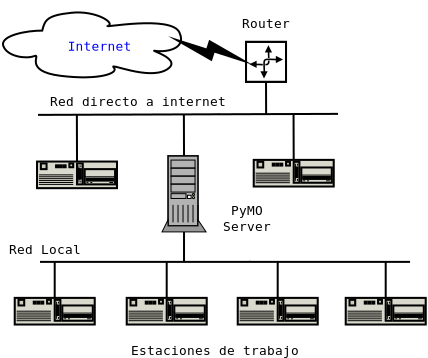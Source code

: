 <?xml version="1.0"?>
<dia:diagram xmlns:dia="http://www.lysator.liu.se/~alla/dia/">
  <dia:layer name="Background" visible="true">
    <dia:object type="Network - Cloud" version="0" id="O0">
      <dia:attribute name="obj_pos">
        <dia:point val="10.049,1.328"/>
      </dia:attribute>
      <dia:attribute name="obj_bb">
        <dia:rectangle val="9.525,0.804;19.475,5.096"/>
      </dia:attribute>
      <dia:attribute name="elem_corner">
        <dia:point val="10.049,1.328"/>
      </dia:attribute>
      <dia:attribute name="elem_width">
        <dia:real val="8.902"/>
      </dia:attribute>
      <dia:attribute name="elem_height">
        <dia:real val="3.245"/>
      </dia:attribute>
      <dia:attribute name="border_color">
        <dia:color val="#0000ff"/>
      </dia:attribute>
      <dia:attribute name="show_background">
        <dia:boolean val="true"/>
      </dia:attribute>
      <dia:attribute name="flip_horizontal">
        <dia:boolean val="false"/>
      </dia:attribute>
      <dia:attribute name="flip_vertical">
        <dia:boolean val="false"/>
      </dia:attribute>
      <dia:attribute name="padding">
        <dia:real val="0.354"/>
      </dia:attribute>
      <dia:attribute name="text">
        <dia:composite type="text">
          <dia:attribute name="string">
            <dia:string>#Internet#</dia:string>
          </dia:attribute>
          <dia:attribute name="font">
            <dia:font name="Courier"/>
          </dia:attribute>
          <dia:attribute name="height">
            <dia:real val="0.8"/>
          </dia:attribute>
          <dia:attribute name="pos">
            <dia:point val="14.739,3.224"/>
          </dia:attribute>
          <dia:attribute name="color">
            <dia:color val="#0000ff"/>
          </dia:attribute>
          <dia:attribute name="alignment">
            <dia:enum val="1"/>
          </dia:attribute>
        </dia:composite>
      </dia:attribute>
    </dia:object>
    <dia:object type="Network - Router Symbol" version="0" id="O1">
      <dia:attribute name="obj_pos">
        <dia:point val="22.2,2.8"/>
      </dia:attribute>
      <dia:attribute name="obj_bb">
        <dia:rectangle val="21.519,2.119;24.881,5.481"/>
      </dia:attribute>
      <dia:attribute name="elem_corner">
        <dia:point val="22.2,2.8"/>
      </dia:attribute>
      <dia:attribute name="elem_width">
        <dia:real val="2"/>
      </dia:attribute>
      <dia:attribute name="elem_height">
        <dia:real val="2"/>
      </dia:attribute>
      <dia:attribute name="border_color">
        <dia:color val="#008200"/>
      </dia:attribute>
      <dia:attribute name="inner_color">
        <dia:color val="#008200"/>
      </dia:attribute>
      <dia:attribute name="show_background">
        <dia:boolean val="false"/>
      </dia:attribute>
      <dia:attribute name="flip_horizontal">
        <dia:boolean val="false"/>
      </dia:attribute>
      <dia:attribute name="flip_vertical">
        <dia:boolean val="false"/>
      </dia:attribute>
      <dia:attribute name="padding">
        <dia:real val="0.354"/>
      </dia:attribute>
    </dia:object>
    <dia:object type="Network - WAN Link" version="1" id="O2">
      <dia:attribute name="obj_pos">
        <dia:point val="18.645,2.666"/>
      </dia:attribute>
      <dia:attribute name="obj_bb">
        <dia:rectangle val="18.645,2.666;22.2,3.8"/>
      </dia:attribute>
      <dia:attribute name="conn_endpoints">
        <dia:point val="18.645,2.666"/>
        <dia:point val="22.2,3.8"/>
      </dia:attribute>
      <dia:attribute name="width">
        <dia:real val="1"/>
      </dia:attribute>
      <dia:connections>
        <dia:connection handle="0" to="O0" connection="2"/>
        <dia:connection handle="1" to="O1" connection="0"/>
      </dia:connections>
    </dia:object>
    <dia:object type="Standard - Text" version="0" id="O3">
      <dia:attribute name="obj_pos">
        <dia:point val="23.2,2.1"/>
      </dia:attribute>
      <dia:attribute name="obj_bb">
        <dia:rectangle val="21.596,1.483;24.754,2.283"/>
      </dia:attribute>
      <dia:attribute name="text">
        <dia:composite type="text">
          <dia:attribute name="string">
            <dia:string>#Router#</dia:string>
          </dia:attribute>
          <dia:attribute name="font">
            <dia:font name="Courier"/>
          </dia:attribute>
          <dia:attribute name="height">
            <dia:real val="0.8"/>
          </dia:attribute>
          <dia:attribute name="pos">
            <dia:point val="23.2,2.1"/>
          </dia:attribute>
          <dia:attribute name="color">
            <dia:color val="#000000"/>
          </dia:attribute>
          <dia:attribute name="alignment">
            <dia:enum val="1"/>
          </dia:attribute>
        </dia:composite>
      </dia:attribute>
    </dia:object>
    <dia:object type="Network - Bus" version="0" id="O4">
      <dia:attribute name="obj_pos">
        <dia:point val="11.85,6.45"/>
      </dia:attribute>
      <dia:attribute name="obj_bb">
        <dia:rectangle val="11.8,4.8;26.8,8.783"/>
      </dia:attribute>
      <dia:attribute name="conn_endpoints">
        <dia:point val="11.85,6.45"/>
        <dia:point val="26.75,6.4"/>
      </dia:attribute>
      <dia:attribute name="bus_handles">
        <dia:point val="13.75,8.783"/>
        <dia:point val="16.2,6.45"/>
        <dia:point val="23.2,4.8"/>
        <dia:point val="20.827,6.39"/>
        <dia:point val="19.1,8.5"/>
        <dia:point val="24.584,8.699"/>
      </dia:attribute>
      <dia:connections>
        <dia:connection handle="2" to="O6" connection="6"/>
        <dia:connection handle="4" to="O1" connection="2"/>
        <dia:connection handle="6" to="O5" connection="0"/>
        <dia:connection handle="7" to="O7" connection="6"/>
      </dia:connections>
    </dia:object>
    <dia:object type="Network - General Computer (Tower)" version="0" id="O5">
      <dia:attribute name="obj_pos">
        <dia:point val="19.1,12.3"/>
      </dia:attribute>
      <dia:attribute name="obj_bb">
        <dia:rectangle val="-187.201,-196.751;225.401,217.551"/>
      </dia:attribute>
      <dia:attribute name="elem_corner">
        <dia:point val="18.05,8.5"/>
      </dia:attribute>
      <dia:attribute name="elem_width">
        <dia:real val="2.1"/>
      </dia:attribute>
      <dia:attribute name="elem_height">
        <dia:real val="3.8"/>
      </dia:attribute>
      <dia:attribute name="magnify">
        <dia:real val="1"/>
      </dia:attribute>
      <dia:attribute name="text">
        <dia:composite type="text">
          <dia:attribute name="string">
            <dia:string>##</dia:string>
          </dia:attribute>
          <dia:attribute name="font">
            <dia:font name="Courier"/>
          </dia:attribute>
          <dia:attribute name="height">
            <dia:real val="1"/>
          </dia:attribute>
          <dia:attribute name="pos">
            <dia:point val="19.1,13.171"/>
          </dia:attribute>
          <dia:attribute name="color">
            <dia:color val="#000000"/>
          </dia:attribute>
          <dia:attribute name="alignment">
            <dia:enum val="1"/>
          </dia:attribute>
        </dia:composite>
      </dia:attribute>
    </dia:object>
    <dia:object type="Network - A Desktop PC" version="0" id="O6">
      <dia:attribute name="obj_pos">
        <dia:point val="11.75,8.783"/>
      </dia:attribute>
      <dia:attribute name="obj_bb">
        <dia:rectangle val="11.226,8.259;16.274,10.641"/>
      </dia:attribute>
      <dia:attribute name="elem_corner">
        <dia:point val="11.75,8.783"/>
      </dia:attribute>
      <dia:attribute name="elem_width">
        <dia:real val="4.0"/>
      </dia:attribute>
      <dia:attribute name="elem_height">
        <dia:real val="1.333"/>
      </dia:attribute>
      <dia:attribute name="show_background">
        <dia:boolean val="true"/>
      </dia:attribute>
      <dia:attribute name="flip_horizontal">
        <dia:boolean val="false"/>
      </dia:attribute>
      <dia:attribute name="flip_vertical">
        <dia:boolean val="false"/>
      </dia:attribute>
      <dia:attribute name="padding">
        <dia:real val="0.354"/>
      </dia:attribute>
    </dia:object>
    <dia:object type="Network - A Desktop PC" version="0" id="O7">
      <dia:attribute name="obj_pos">
        <dia:point val="22.584,8.699"/>
      </dia:attribute>
      <dia:attribute name="obj_bb">
        <dia:rectangle val="22.06,8.175;27.108,10.556"/>
      </dia:attribute>
      <dia:attribute name="elem_corner">
        <dia:point val="22.584,8.699"/>
      </dia:attribute>
      <dia:attribute name="elem_width">
        <dia:real val="4.0"/>
      </dia:attribute>
      <dia:attribute name="elem_height">
        <dia:real val="1.333"/>
      </dia:attribute>
      <dia:attribute name="show_background">
        <dia:boolean val="true"/>
      </dia:attribute>
      <dia:attribute name="flip_horizontal">
        <dia:boolean val="false"/>
      </dia:attribute>
      <dia:attribute name="flip_vertical">
        <dia:boolean val="false"/>
      </dia:attribute>
      <dia:attribute name="padding">
        <dia:real val="0.354"/>
      </dia:attribute>
    </dia:object>
    <dia:object type="Network - Bus" version="0" id="O8">
      <dia:attribute name="obj_pos">
        <dia:point val="11.95,13.8"/>
      </dia:attribute>
      <dia:attribute name="obj_bb">
        <dia:rectangle val="11.9,12.3;30.4,15.599"/>
      </dia:attribute>
      <dia:attribute name="conn_endpoints">
        <dia:point val="11.95,13.8"/>
        <dia:point val="30.35,13.8"/>
      </dia:attribute>
      <dia:attribute name="bus_handles">
        <dia:point val="12.634,15.599"/>
        <dia:point val="18.234,15.599"/>
        <dia:point val="19.1,12.3"/>
        <dia:point val="22.4,13.75"/>
        <dia:point val="23.784,15.599"/>
        <dia:point val="29.184,15.599"/>
      </dia:attribute>
      <dia:connections>
        <dia:connection handle="2" to="O9" connection="6"/>
        <dia:connection handle="3" to="O10" connection="6"/>
        <dia:connection handle="4" to="O5" connection="1"/>
        <dia:connection handle="6" to="O11" connection="6"/>
        <dia:connection handle="7" to="O12" connection="6"/>
      </dia:connections>
    </dia:object>
    <dia:object type="Network - A Desktop PC" version="0" id="O9">
      <dia:attribute name="obj_pos">
        <dia:point val="10.634,15.599"/>
      </dia:attribute>
      <dia:attribute name="obj_bb">
        <dia:rectangle val="10.11,15.075;15.158,17.456"/>
      </dia:attribute>
      <dia:attribute name="elem_corner">
        <dia:point val="10.634,15.599"/>
      </dia:attribute>
      <dia:attribute name="elem_width">
        <dia:real val="4.0"/>
      </dia:attribute>
      <dia:attribute name="elem_height">
        <dia:real val="1.333"/>
      </dia:attribute>
      <dia:attribute name="show_background">
        <dia:boolean val="true"/>
      </dia:attribute>
      <dia:attribute name="flip_horizontal">
        <dia:boolean val="false"/>
      </dia:attribute>
      <dia:attribute name="flip_vertical">
        <dia:boolean val="false"/>
      </dia:attribute>
      <dia:attribute name="padding">
        <dia:real val="0.354"/>
      </dia:attribute>
    </dia:object>
    <dia:object type="Network - A Desktop PC" version="0" id="O10">
      <dia:attribute name="obj_pos">
        <dia:point val="16.234,15.599"/>
      </dia:attribute>
      <dia:attribute name="obj_bb">
        <dia:rectangle val="15.71,15.075;20.758,17.456"/>
      </dia:attribute>
      <dia:attribute name="elem_corner">
        <dia:point val="16.234,15.599"/>
      </dia:attribute>
      <dia:attribute name="elem_width">
        <dia:real val="4.0"/>
      </dia:attribute>
      <dia:attribute name="elem_height">
        <dia:real val="1.333"/>
      </dia:attribute>
      <dia:attribute name="show_background">
        <dia:boolean val="true"/>
      </dia:attribute>
      <dia:attribute name="flip_horizontal">
        <dia:boolean val="false"/>
      </dia:attribute>
      <dia:attribute name="flip_vertical">
        <dia:boolean val="false"/>
      </dia:attribute>
      <dia:attribute name="padding">
        <dia:real val="0.354"/>
      </dia:attribute>
    </dia:object>
    <dia:object type="Network - A Desktop PC" version="0" id="O11">
      <dia:attribute name="obj_pos">
        <dia:point val="21.784,15.599"/>
      </dia:attribute>
      <dia:attribute name="obj_bb">
        <dia:rectangle val="21.26,15.075;26.308,17.456"/>
      </dia:attribute>
      <dia:attribute name="elem_corner">
        <dia:point val="21.784,15.599"/>
      </dia:attribute>
      <dia:attribute name="elem_width">
        <dia:real val="4.0"/>
      </dia:attribute>
      <dia:attribute name="elem_height">
        <dia:real val="1.333"/>
      </dia:attribute>
      <dia:attribute name="show_background">
        <dia:boolean val="true"/>
      </dia:attribute>
      <dia:attribute name="flip_horizontal">
        <dia:boolean val="false"/>
      </dia:attribute>
      <dia:attribute name="flip_vertical">
        <dia:boolean val="false"/>
      </dia:attribute>
      <dia:attribute name="padding">
        <dia:real val="0.354"/>
      </dia:attribute>
    </dia:object>
    <dia:object type="Network - A Desktop PC" version="0" id="O12">
      <dia:attribute name="obj_pos">
        <dia:point val="27.184,15.599"/>
      </dia:attribute>
      <dia:attribute name="obj_bb">
        <dia:rectangle val="26.66,15.075;31.708,17.456"/>
      </dia:attribute>
      <dia:attribute name="elem_corner">
        <dia:point val="27.184,15.599"/>
      </dia:attribute>
      <dia:attribute name="elem_width">
        <dia:real val="4.0"/>
      </dia:attribute>
      <dia:attribute name="elem_height">
        <dia:real val="1.333"/>
      </dia:attribute>
      <dia:attribute name="show_background">
        <dia:boolean val="true"/>
      </dia:attribute>
      <dia:attribute name="flip_horizontal">
        <dia:boolean val="false"/>
      </dia:attribute>
      <dia:attribute name="flip_vertical">
        <dia:boolean val="false"/>
      </dia:attribute>
      <dia:attribute name="padding">
        <dia:real val="0.354"/>
      </dia:attribute>
    </dia:object>
    <dia:object type="Standard - Text" version="0" id="O13">
      <dia:attribute name="obj_pos">
        <dia:point val="22.25,11.45"/>
      </dia:attribute>
      <dia:attribute name="obj_bb">
        <dia:rectangle val="20.646,10.833;23.804,12.433"/>
      </dia:attribute>
      <dia:attribute name="text">
        <dia:composite type="text">
          <dia:attribute name="string">
            <dia:string>#PyMO
Server#</dia:string>
          </dia:attribute>
          <dia:attribute name="font">
            <dia:font name="Courier"/>
          </dia:attribute>
          <dia:attribute name="height">
            <dia:real val="0.8"/>
          </dia:attribute>
          <dia:attribute name="pos">
            <dia:point val="22.25,11.45"/>
          </dia:attribute>
          <dia:attribute name="color">
            <dia:color val="#000000"/>
          </dia:attribute>
          <dia:attribute name="alignment">
            <dia:enum val="1"/>
          </dia:attribute>
        </dia:composite>
      </dia:attribute>
    </dia:object>
    <dia:object type="Standard - Text" version="0" id="O14">
      <dia:attribute name="obj_pos">
        <dia:point val="12.15,13.4"/>
      </dia:attribute>
      <dia:attribute name="obj_bb">
        <dia:rectangle val="9.818,12.783;14.432,13.583"/>
      </dia:attribute>
      <dia:attribute name="text">
        <dia:composite type="text">
          <dia:attribute name="string">
            <dia:string>#Red Local#</dia:string>
          </dia:attribute>
          <dia:attribute name="font">
            <dia:font name="Courier"/>
          </dia:attribute>
          <dia:attribute name="height">
            <dia:real val="0.8"/>
          </dia:attribute>
          <dia:attribute name="pos">
            <dia:point val="12.15,13.4"/>
          </dia:attribute>
          <dia:attribute name="color">
            <dia:color val="#000000"/>
          </dia:attribute>
          <dia:attribute name="alignment">
            <dia:enum val="1"/>
          </dia:attribute>
        </dia:composite>
      </dia:attribute>
    </dia:object>
    <dia:object type="Standard - Text" version="0" id="O15">
      <dia:attribute name="obj_pos">
        <dia:point val="20.65,18.45"/>
      </dia:attribute>
      <dia:attribute name="obj_bb">
        <dia:rectangle val="15.41,17.833;25.84,18.633"/>
      </dia:attribute>
      <dia:attribute name="text">
        <dia:composite type="text">
          <dia:attribute name="string">
            <dia:string>#Estaciones de trabajo#</dia:string>
          </dia:attribute>
          <dia:attribute name="font">
            <dia:font name="Courier"/>
          </dia:attribute>
          <dia:attribute name="height">
            <dia:real val="0.8"/>
          </dia:attribute>
          <dia:attribute name="pos">
            <dia:point val="20.65,18.45"/>
          </dia:attribute>
          <dia:attribute name="color">
            <dia:color val="#000000"/>
          </dia:attribute>
          <dia:attribute name="alignment">
            <dia:enum val="1"/>
          </dia:attribute>
        </dia:composite>
      </dia:attribute>
    </dia:object>
    <dia:object type="Standard - Text" version="0" id="O16">
      <dia:attribute name="obj_pos">
        <dia:point val="16.8,6"/>
      </dia:attribute>
      <dia:attribute name="obj_bb">
        <dia:rectangle val="11.317,5.383;22.233,6.183"/>
      </dia:attribute>
      <dia:attribute name="text">
        <dia:composite type="text">
          <dia:attribute name="string">
            <dia:string>#Red directo a internet#</dia:string>
          </dia:attribute>
          <dia:attribute name="font">
            <dia:font name="Courier"/>
          </dia:attribute>
          <dia:attribute name="height">
            <dia:real val="0.8"/>
          </dia:attribute>
          <dia:attribute name="pos">
            <dia:point val="16.8,6"/>
          </dia:attribute>
          <dia:attribute name="color">
            <dia:color val="#000000"/>
          </dia:attribute>
          <dia:attribute name="alignment">
            <dia:enum val="1"/>
          </dia:attribute>
        </dia:composite>
      </dia:attribute>
    </dia:object>
  </dia:layer>
</dia:diagram>
